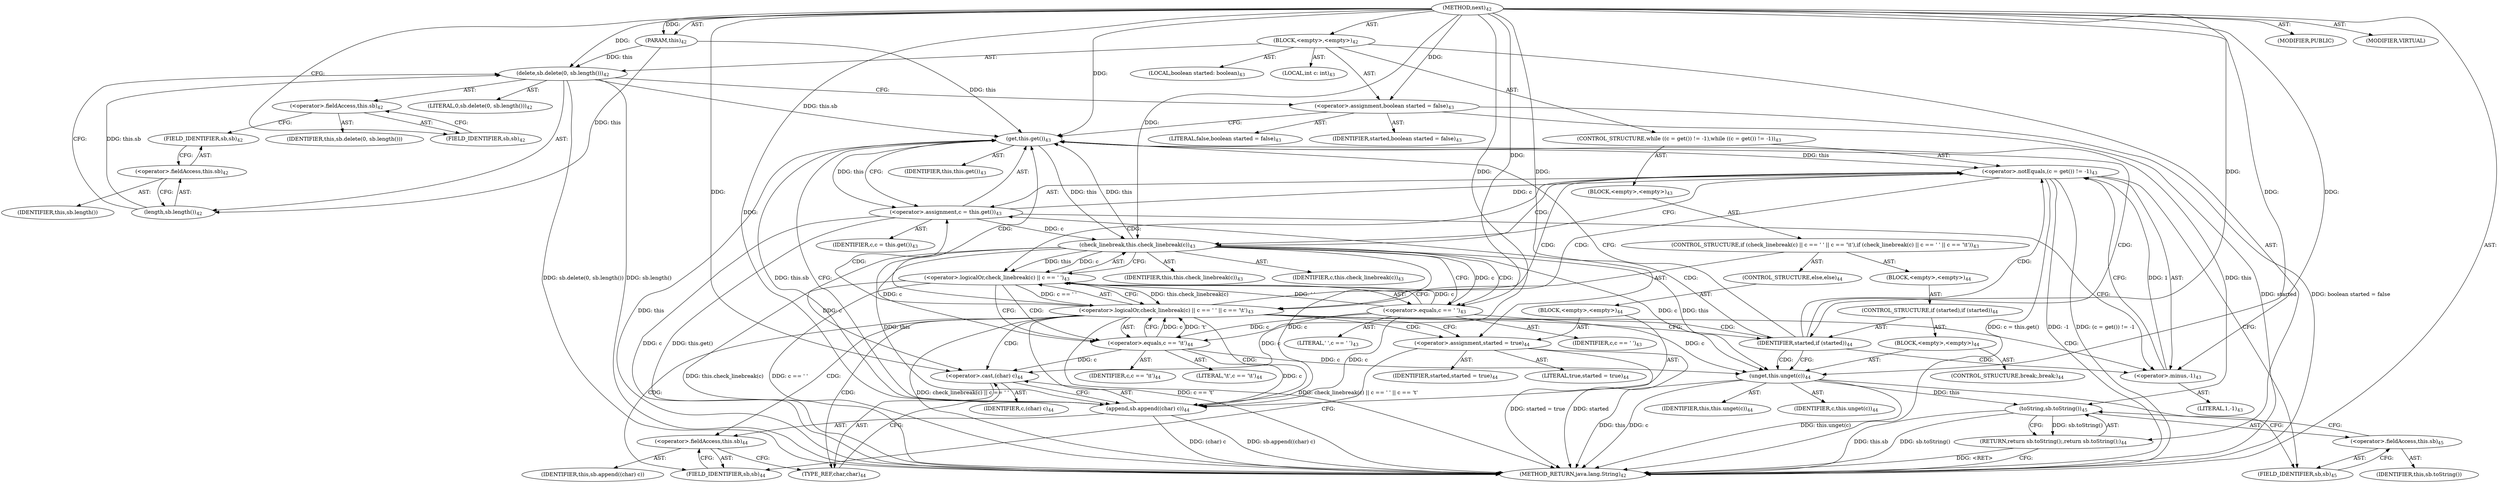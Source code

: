 digraph "next" {  
"600" [label = <(METHOD,next)<SUB>42</SUB>> ]
"40" [label = <(PARAM,this)<SUB>42</SUB>> ]
"601" [label = <(BLOCK,&lt;empty&gt;,&lt;empty&gt;)<SUB>42</SUB>> ]
"602" [label = <(delete,sb.delete(0, sb.length()))<SUB>42</SUB>> ]
"603" [label = <(&lt;operator&gt;.fieldAccess,this.sb)<SUB>42</SUB>> ]
"604" [label = <(IDENTIFIER,this,sb.delete(0, sb.length()))> ]
"605" [label = <(FIELD_IDENTIFIER,sb,sb)<SUB>42</SUB>> ]
"606" [label = <(LITERAL,0,sb.delete(0, sb.length()))<SUB>42</SUB>> ]
"607" [label = <(length,sb.length())<SUB>42</SUB>> ]
"608" [label = <(&lt;operator&gt;.fieldAccess,this.sb)<SUB>42</SUB>> ]
"609" [label = <(IDENTIFIER,this,sb.length())> ]
"610" [label = <(FIELD_IDENTIFIER,sb,sb)<SUB>42</SUB>> ]
"611" [label = <(LOCAL,boolean started: boolean)<SUB>43</SUB>> ]
"612" [label = <(&lt;operator&gt;.assignment,boolean started = false)<SUB>43</SUB>> ]
"613" [label = <(IDENTIFIER,started,boolean started = false)<SUB>43</SUB>> ]
"614" [label = <(LITERAL,false,boolean started = false)<SUB>43</SUB>> ]
"615" [label = <(LOCAL,int c: int)<SUB>43</SUB>> ]
"616" [label = <(CONTROL_STRUCTURE,while ((c = get()) != -1),while ((c = get()) != -1))<SUB>43</SUB>> ]
"617" [label = <(&lt;operator&gt;.notEquals,(c = get()) != -1)<SUB>43</SUB>> ]
"618" [label = <(&lt;operator&gt;.assignment,c = this.get())<SUB>43</SUB>> ]
"619" [label = <(IDENTIFIER,c,c = this.get())<SUB>43</SUB>> ]
"620" [label = <(get,this.get())<SUB>43</SUB>> ]
"39" [label = <(IDENTIFIER,this,this.get())<SUB>43</SUB>> ]
"621" [label = <(&lt;operator&gt;.minus,-1)<SUB>43</SUB>> ]
"622" [label = <(LITERAL,1,-1)<SUB>43</SUB>> ]
"623" [label = <(BLOCK,&lt;empty&gt;,&lt;empty&gt;)<SUB>43</SUB>> ]
"624" [label = <(CONTROL_STRUCTURE,if (check_linebreak(c) || c == ' ' || c == '\t'),if (check_linebreak(c) || c == ' ' || c == '\t'))<SUB>43</SUB>> ]
"625" [label = <(&lt;operator&gt;.logicalOr,check_linebreak(c) || c == ' ' || c == '\t')<SUB>43</SUB>> ]
"626" [label = <(&lt;operator&gt;.logicalOr,check_linebreak(c) || c == ' ')<SUB>43</SUB>> ]
"627" [label = <(check_linebreak,this.check_linebreak(c))<SUB>43</SUB>> ]
"41" [label = <(IDENTIFIER,this,this.check_linebreak(c))<SUB>43</SUB>> ]
"628" [label = <(IDENTIFIER,c,this.check_linebreak(c))<SUB>43</SUB>> ]
"629" [label = <(&lt;operator&gt;.equals,c == ' ')<SUB>43</SUB>> ]
"630" [label = <(IDENTIFIER,c,c == ' ')<SUB>43</SUB>> ]
"631" [label = <(LITERAL,' ',c == ' ')<SUB>43</SUB>> ]
"632" [label = <(&lt;operator&gt;.equals,c == '\t')<SUB>44</SUB>> ]
"633" [label = <(IDENTIFIER,c,c == '\t')<SUB>44</SUB>> ]
"634" [label = <(LITERAL,'\t',c == '\t')<SUB>44</SUB>> ]
"635" [label = <(BLOCK,&lt;empty&gt;,&lt;empty&gt;)<SUB>44</SUB>> ]
"636" [label = <(CONTROL_STRUCTURE,if (started),if (started))<SUB>44</SUB>> ]
"637" [label = <(IDENTIFIER,started,if (started))<SUB>44</SUB>> ]
"638" [label = <(BLOCK,&lt;empty&gt;,&lt;empty&gt;)<SUB>44</SUB>> ]
"639" [label = <(unget,this.unget(c))<SUB>44</SUB>> ]
"42" [label = <(IDENTIFIER,this,this.unget(c))<SUB>44</SUB>> ]
"640" [label = <(IDENTIFIER,c,this.unget(c))<SUB>44</SUB>> ]
"641" [label = <(CONTROL_STRUCTURE,break;,break;)<SUB>44</SUB>> ]
"642" [label = <(CONTROL_STRUCTURE,else,else)<SUB>44</SUB>> ]
"643" [label = <(BLOCK,&lt;empty&gt;,&lt;empty&gt;)<SUB>44</SUB>> ]
"644" [label = <(&lt;operator&gt;.assignment,started = true)<SUB>44</SUB>> ]
"645" [label = <(IDENTIFIER,started,started = true)<SUB>44</SUB>> ]
"646" [label = <(LITERAL,true,started = true)<SUB>44</SUB>> ]
"647" [label = <(append,sb.append((char) c))<SUB>44</SUB>> ]
"648" [label = <(&lt;operator&gt;.fieldAccess,this.sb)<SUB>44</SUB>> ]
"649" [label = <(IDENTIFIER,this,sb.append((char) c))> ]
"650" [label = <(FIELD_IDENTIFIER,sb,sb)<SUB>44</SUB>> ]
"651" [label = <(&lt;operator&gt;.cast,(char) c)<SUB>44</SUB>> ]
"652" [label = <(TYPE_REF,char,char)<SUB>44</SUB>> ]
"653" [label = <(IDENTIFIER,c,(char) c)<SUB>44</SUB>> ]
"654" [label = <(RETURN,return sb.toString();,return sb.toString();)<SUB>44</SUB>> ]
"655" [label = <(toString,sb.toString())<SUB>45</SUB>> ]
"656" [label = <(&lt;operator&gt;.fieldAccess,this.sb)<SUB>45</SUB>> ]
"657" [label = <(IDENTIFIER,this,sb.toString())> ]
"658" [label = <(FIELD_IDENTIFIER,sb,sb)<SUB>45</SUB>> ]
"659" [label = <(MODIFIER,PUBLIC)> ]
"660" [label = <(MODIFIER,VIRTUAL)> ]
"661" [label = <(METHOD_RETURN,java.lang.String)<SUB>42</SUB>> ]
  "600" -> "40"  [ label = "AST: "] 
  "600" -> "601"  [ label = "AST: "] 
  "600" -> "659"  [ label = "AST: "] 
  "600" -> "660"  [ label = "AST: "] 
  "600" -> "661"  [ label = "AST: "] 
  "601" -> "602"  [ label = "AST: "] 
  "601" -> "611"  [ label = "AST: "] 
  "601" -> "612"  [ label = "AST: "] 
  "601" -> "615"  [ label = "AST: "] 
  "601" -> "616"  [ label = "AST: "] 
  "601" -> "654"  [ label = "AST: "] 
  "602" -> "603"  [ label = "AST: "] 
  "602" -> "606"  [ label = "AST: "] 
  "602" -> "607"  [ label = "AST: "] 
  "603" -> "604"  [ label = "AST: "] 
  "603" -> "605"  [ label = "AST: "] 
  "607" -> "608"  [ label = "AST: "] 
  "608" -> "609"  [ label = "AST: "] 
  "608" -> "610"  [ label = "AST: "] 
  "612" -> "613"  [ label = "AST: "] 
  "612" -> "614"  [ label = "AST: "] 
  "616" -> "617"  [ label = "AST: "] 
  "616" -> "623"  [ label = "AST: "] 
  "617" -> "618"  [ label = "AST: "] 
  "617" -> "621"  [ label = "AST: "] 
  "618" -> "619"  [ label = "AST: "] 
  "618" -> "620"  [ label = "AST: "] 
  "620" -> "39"  [ label = "AST: "] 
  "621" -> "622"  [ label = "AST: "] 
  "623" -> "624"  [ label = "AST: "] 
  "624" -> "625"  [ label = "AST: "] 
  "624" -> "635"  [ label = "AST: "] 
  "624" -> "642"  [ label = "AST: "] 
  "625" -> "626"  [ label = "AST: "] 
  "625" -> "632"  [ label = "AST: "] 
  "626" -> "627"  [ label = "AST: "] 
  "626" -> "629"  [ label = "AST: "] 
  "627" -> "41"  [ label = "AST: "] 
  "627" -> "628"  [ label = "AST: "] 
  "629" -> "630"  [ label = "AST: "] 
  "629" -> "631"  [ label = "AST: "] 
  "632" -> "633"  [ label = "AST: "] 
  "632" -> "634"  [ label = "AST: "] 
  "635" -> "636"  [ label = "AST: "] 
  "636" -> "637"  [ label = "AST: "] 
  "636" -> "638"  [ label = "AST: "] 
  "638" -> "639"  [ label = "AST: "] 
  "638" -> "641"  [ label = "AST: "] 
  "639" -> "42"  [ label = "AST: "] 
  "639" -> "640"  [ label = "AST: "] 
  "642" -> "643"  [ label = "AST: "] 
  "643" -> "644"  [ label = "AST: "] 
  "643" -> "647"  [ label = "AST: "] 
  "644" -> "645"  [ label = "AST: "] 
  "644" -> "646"  [ label = "AST: "] 
  "647" -> "648"  [ label = "AST: "] 
  "647" -> "651"  [ label = "AST: "] 
  "648" -> "649"  [ label = "AST: "] 
  "648" -> "650"  [ label = "AST: "] 
  "651" -> "652"  [ label = "AST: "] 
  "651" -> "653"  [ label = "AST: "] 
  "654" -> "655"  [ label = "AST: "] 
  "655" -> "656"  [ label = "AST: "] 
  "656" -> "657"  [ label = "AST: "] 
  "656" -> "658"  [ label = "AST: "] 
  "602" -> "612"  [ label = "CFG: "] 
  "612" -> "620"  [ label = "CFG: "] 
  "654" -> "661"  [ label = "CFG: "] 
  "603" -> "610"  [ label = "CFG: "] 
  "607" -> "602"  [ label = "CFG: "] 
  "617" -> "627"  [ label = "CFG: "] 
  "617" -> "658"  [ label = "CFG: "] 
  "655" -> "654"  [ label = "CFG: "] 
  "605" -> "603"  [ label = "CFG: "] 
  "608" -> "607"  [ label = "CFG: "] 
  "618" -> "621"  [ label = "CFG: "] 
  "621" -> "617"  [ label = "CFG: "] 
  "656" -> "655"  [ label = "CFG: "] 
  "610" -> "608"  [ label = "CFG: "] 
  "620" -> "618"  [ label = "CFG: "] 
  "625" -> "637"  [ label = "CFG: "] 
  "625" -> "644"  [ label = "CFG: "] 
  "658" -> "656"  [ label = "CFG: "] 
  "626" -> "625"  [ label = "CFG: "] 
  "626" -> "632"  [ label = "CFG: "] 
  "632" -> "625"  [ label = "CFG: "] 
  "627" -> "626"  [ label = "CFG: "] 
  "627" -> "629"  [ label = "CFG: "] 
  "629" -> "626"  [ label = "CFG: "] 
  "637" -> "620"  [ label = "CFG: "] 
  "637" -> "639"  [ label = "CFG: "] 
  "644" -> "650"  [ label = "CFG: "] 
  "647" -> "620"  [ label = "CFG: "] 
  "639" -> "658"  [ label = "CFG: "] 
  "648" -> "652"  [ label = "CFG: "] 
  "651" -> "647"  [ label = "CFG: "] 
  "650" -> "648"  [ label = "CFG: "] 
  "652" -> "651"  [ label = "CFG: "] 
  "600" -> "605"  [ label = "CFG: "] 
  "654" -> "661"  [ label = "DDG: &lt;RET&gt;"] 
  "602" -> "661"  [ label = "DDG: sb.length()"] 
  "602" -> "661"  [ label = "DDG: sb.delete(0, sb.length())"] 
  "612" -> "661"  [ label = "DDG: started"] 
  "612" -> "661"  [ label = "DDG: boolean started = false"] 
  "618" -> "661"  [ label = "DDG: c"] 
  "620" -> "661"  [ label = "DDG: this"] 
  "618" -> "661"  [ label = "DDG: this.get()"] 
  "617" -> "661"  [ label = "DDG: c = this.get()"] 
  "617" -> "661"  [ label = "DDG: -1"] 
  "617" -> "661"  [ label = "DDG: (c = get()) != -1"] 
  "626" -> "661"  [ label = "DDG: this.check_linebreak(c)"] 
  "626" -> "661"  [ label = "DDG: c == ' '"] 
  "625" -> "661"  [ label = "DDG: check_linebreak(c) || c == ' '"] 
  "625" -> "661"  [ label = "DDG: c == '\t'"] 
  "625" -> "661"  [ label = "DDG: check_linebreak(c) || c == ' ' || c == '\t'"] 
  "644" -> "661"  [ label = "DDG: started"] 
  "644" -> "661"  [ label = "DDG: started = true"] 
  "647" -> "661"  [ label = "DDG: (char) c"] 
  "647" -> "661"  [ label = "DDG: sb.append((char) c)"] 
  "639" -> "661"  [ label = "DDG: this"] 
  "639" -> "661"  [ label = "DDG: c"] 
  "639" -> "661"  [ label = "DDG: this.unget(c)"] 
  "655" -> "661"  [ label = "DDG: this.sb"] 
  "655" -> "661"  [ label = "DDG: sb.toString()"] 
  "600" -> "40"  [ label = "DDG: "] 
  "600" -> "612"  [ label = "DDG: "] 
  "655" -> "654"  [ label = "DDG: sb.toString()"] 
  "40" -> "602"  [ label = "DDG: this"] 
  "607" -> "602"  [ label = "DDG: this.sb"] 
  "600" -> "602"  [ label = "DDG: "] 
  "40" -> "607"  [ label = "DDG: this"] 
  "618" -> "617"  [ label = "DDG: c"] 
  "620" -> "617"  [ label = "DDG: this"] 
  "621" -> "617"  [ label = "DDG: 1"] 
  "620" -> "655"  [ label = "DDG: this"] 
  "639" -> "655"  [ label = "DDG: this"] 
  "620" -> "618"  [ label = "DDG: this"] 
  "600" -> "621"  [ label = "DDG: "] 
  "40" -> "620"  [ label = "DDG: this"] 
  "602" -> "620"  [ label = "DDG: this.sb"] 
  "627" -> "620"  [ label = "DDG: this"] 
  "647" -> "620"  [ label = "DDG: this.sb"] 
  "600" -> "620"  [ label = "DDG: "] 
  "626" -> "625"  [ label = "DDG: this.check_linebreak(c)"] 
  "626" -> "625"  [ label = "DDG: c == ' '"] 
  "632" -> "625"  [ label = "DDG: c"] 
  "632" -> "625"  [ label = "DDG: '\t'"] 
  "627" -> "626"  [ label = "DDG: this"] 
  "627" -> "626"  [ label = "DDG: c"] 
  "629" -> "626"  [ label = "DDG: c"] 
  "629" -> "626"  [ label = "DDG: ' '"] 
  "627" -> "632"  [ label = "DDG: c"] 
  "629" -> "632"  [ label = "DDG: c"] 
  "600" -> "632"  [ label = "DDG: "] 
  "600" -> "637"  [ label = "DDG: "] 
  "600" -> "644"  [ label = "DDG: "] 
  "620" -> "627"  [ label = "DDG: this"] 
  "600" -> "627"  [ label = "DDG: "] 
  "618" -> "627"  [ label = "DDG: c"] 
  "627" -> "629"  [ label = "DDG: c"] 
  "600" -> "629"  [ label = "DDG: "] 
  "627" -> "647"  [ label = "DDG: this"] 
  "600" -> "647"  [ label = "DDG: "] 
  "627" -> "647"  [ label = "DDG: c"] 
  "629" -> "647"  [ label = "DDG: c"] 
  "632" -> "647"  [ label = "DDG: c"] 
  "627" -> "639"  [ label = "DDG: this"] 
  "600" -> "639"  [ label = "DDG: "] 
  "627" -> "639"  [ label = "DDG: c"] 
  "629" -> "639"  [ label = "DDG: c"] 
  "632" -> "639"  [ label = "DDG: c"] 
  "600" -> "651"  [ label = "DDG: "] 
  "627" -> "651"  [ label = "DDG: c"] 
  "629" -> "651"  [ label = "DDG: c"] 
  "632" -> "651"  [ label = "DDG: c"] 
  "617" -> "626"  [ label = "CDG: "] 
  "617" -> "627"  [ label = "CDG: "] 
  "617" -> "625"  [ label = "CDG: "] 
  "625" -> "618"  [ label = "CDG: "] 
  "625" -> "620"  [ label = "CDG: "] 
  "625" -> "617"  [ label = "CDG: "] 
  "625" -> "650"  [ label = "CDG: "] 
  "625" -> "647"  [ label = "CDG: "] 
  "625" -> "621"  [ label = "CDG: "] 
  "625" -> "651"  [ label = "CDG: "] 
  "625" -> "648"  [ label = "CDG: "] 
  "625" -> "644"  [ label = "CDG: "] 
  "625" -> "652"  [ label = "CDG: "] 
  "625" -> "637"  [ label = "CDG: "] 
  "626" -> "632"  [ label = "CDG: "] 
  "627" -> "629"  [ label = "CDG: "] 
  "637" -> "618"  [ label = "CDG: "] 
  "637" -> "620"  [ label = "CDG: "] 
  "637" -> "617"  [ label = "CDG: "] 
  "637" -> "639"  [ label = "CDG: "] 
  "637" -> "621"  [ label = "CDG: "] 
}

